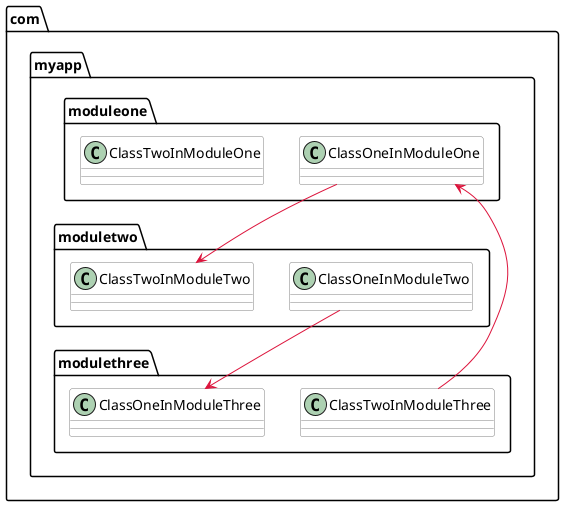@startuml

skinparam componentStyle uml2

skinparam component {
BorderColor #grey
BackgroundColor #white
}

skinparam class {
BorderColor #grey
BackgroundColor #white
}

package com.myapp.moduleone {
class ClassOneInModuleOne
class ClassTwoInModuleOne
}
package com.myapp.moduletwo {
class ClassOneInModuleTwo
class ClassTwoInModuleTwo
}
package com.myapp.modulethree {
class ClassOneInModuleThree
class ClassTwoInModuleThree
}

ClassOneInModuleOne --> ClassTwoInModuleTwo #crimson
ClassOneInModuleTwo --> ClassOneInModuleThree #crimson
ClassTwoInModuleThree --> ClassOneInModuleOne #crimson
@enduml
